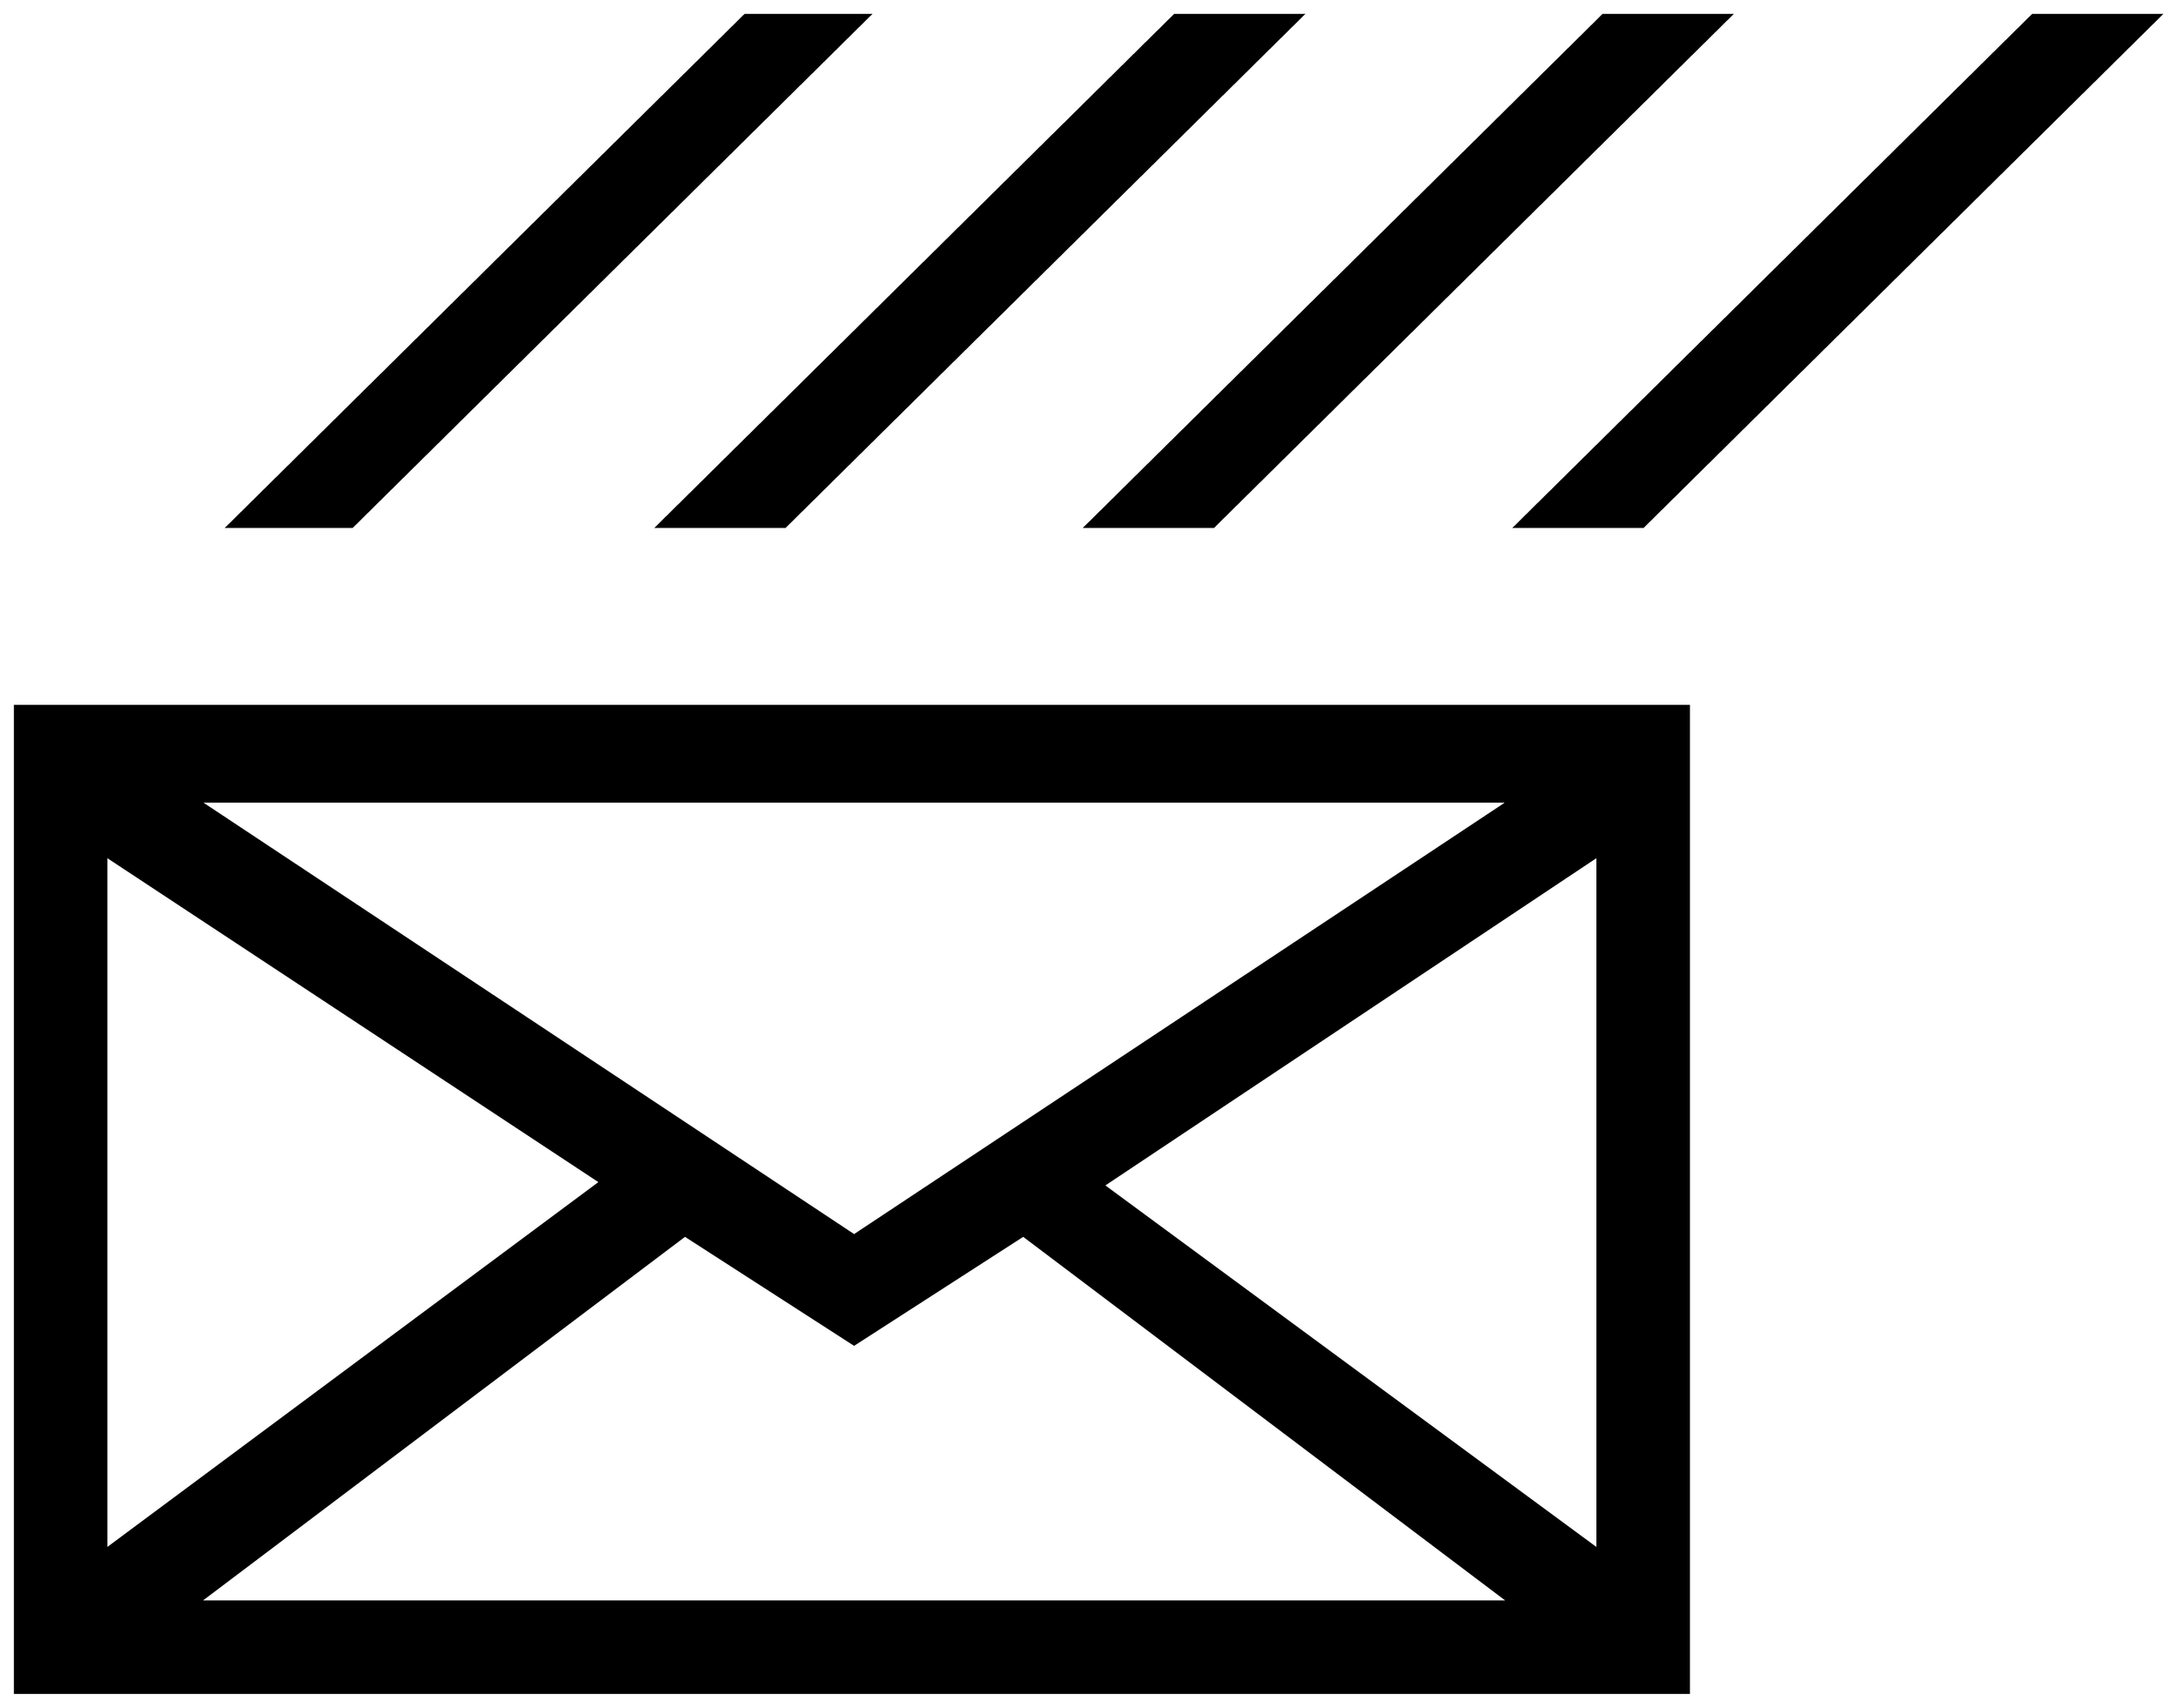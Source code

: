 


\begin{tikzpicture}[y=0.80pt, x=0.80pt, yscale=-1.0, xscale=1.0, inner sep=0pt, outer sep=0pt]
\begin{scope}[shift={(100.0,1662.0)},nonzero rule]
  \path[draw=.,fill=.,line width=1.600pt] (2010.0,-1292.0) --
    (1545.0,-832.0) -- (1430.0,-832.0) -- (1895.0,-1292.0) --
    (2010.0,-1292.0) -- cycle(1624.0,-1292.0) -- (1159.0,-832.0)
    -- (1044.0,-832.0) -- (1509.0,-1292.0) -- (1624.0,-1292.0)
    -- cycle(1239.0,-1292.0) -- (774.0,-832.0) -- (659.0,-832.0)
    -- (1124.0,-1292.0) -- (1239.0,-1292.0) --
    cycle(850.0,-1292.0) -- (385.0,-832.0) -- (273.0,-832.0) --
    (738.0,-1292.0) -- (850.0,-1292.0) -- cycle(1586.0,216.0) --
    (82.0,216.0) -- (82.0,-671.0) -- (1586.0,-671.0) --
    (1586.0,216.0) -- cycle(1504.0,87.0) -- (1504.0,-536.0) --
    (1060.0,-240.0) -- (1504.0,87.0) -- cycle(1424.0,-585.0) --
    (248.0,-585.0) -- (836.0,-195.0) -- (1424.0,-585.0) --
    cycle(1424.0,134.0) -- (988.0,-195.0) -- (836.0,-97.0) --
    (684.0,-195.0) -- (248.0,134.0) -- (1424.0,134.0) --
    cycle(608.0,-243.0) -- (164.0,-536.0) -- (164.0,87.0) --
    (608.0,-243.0) -- cycle;
\end{scope}

\end{tikzpicture}

